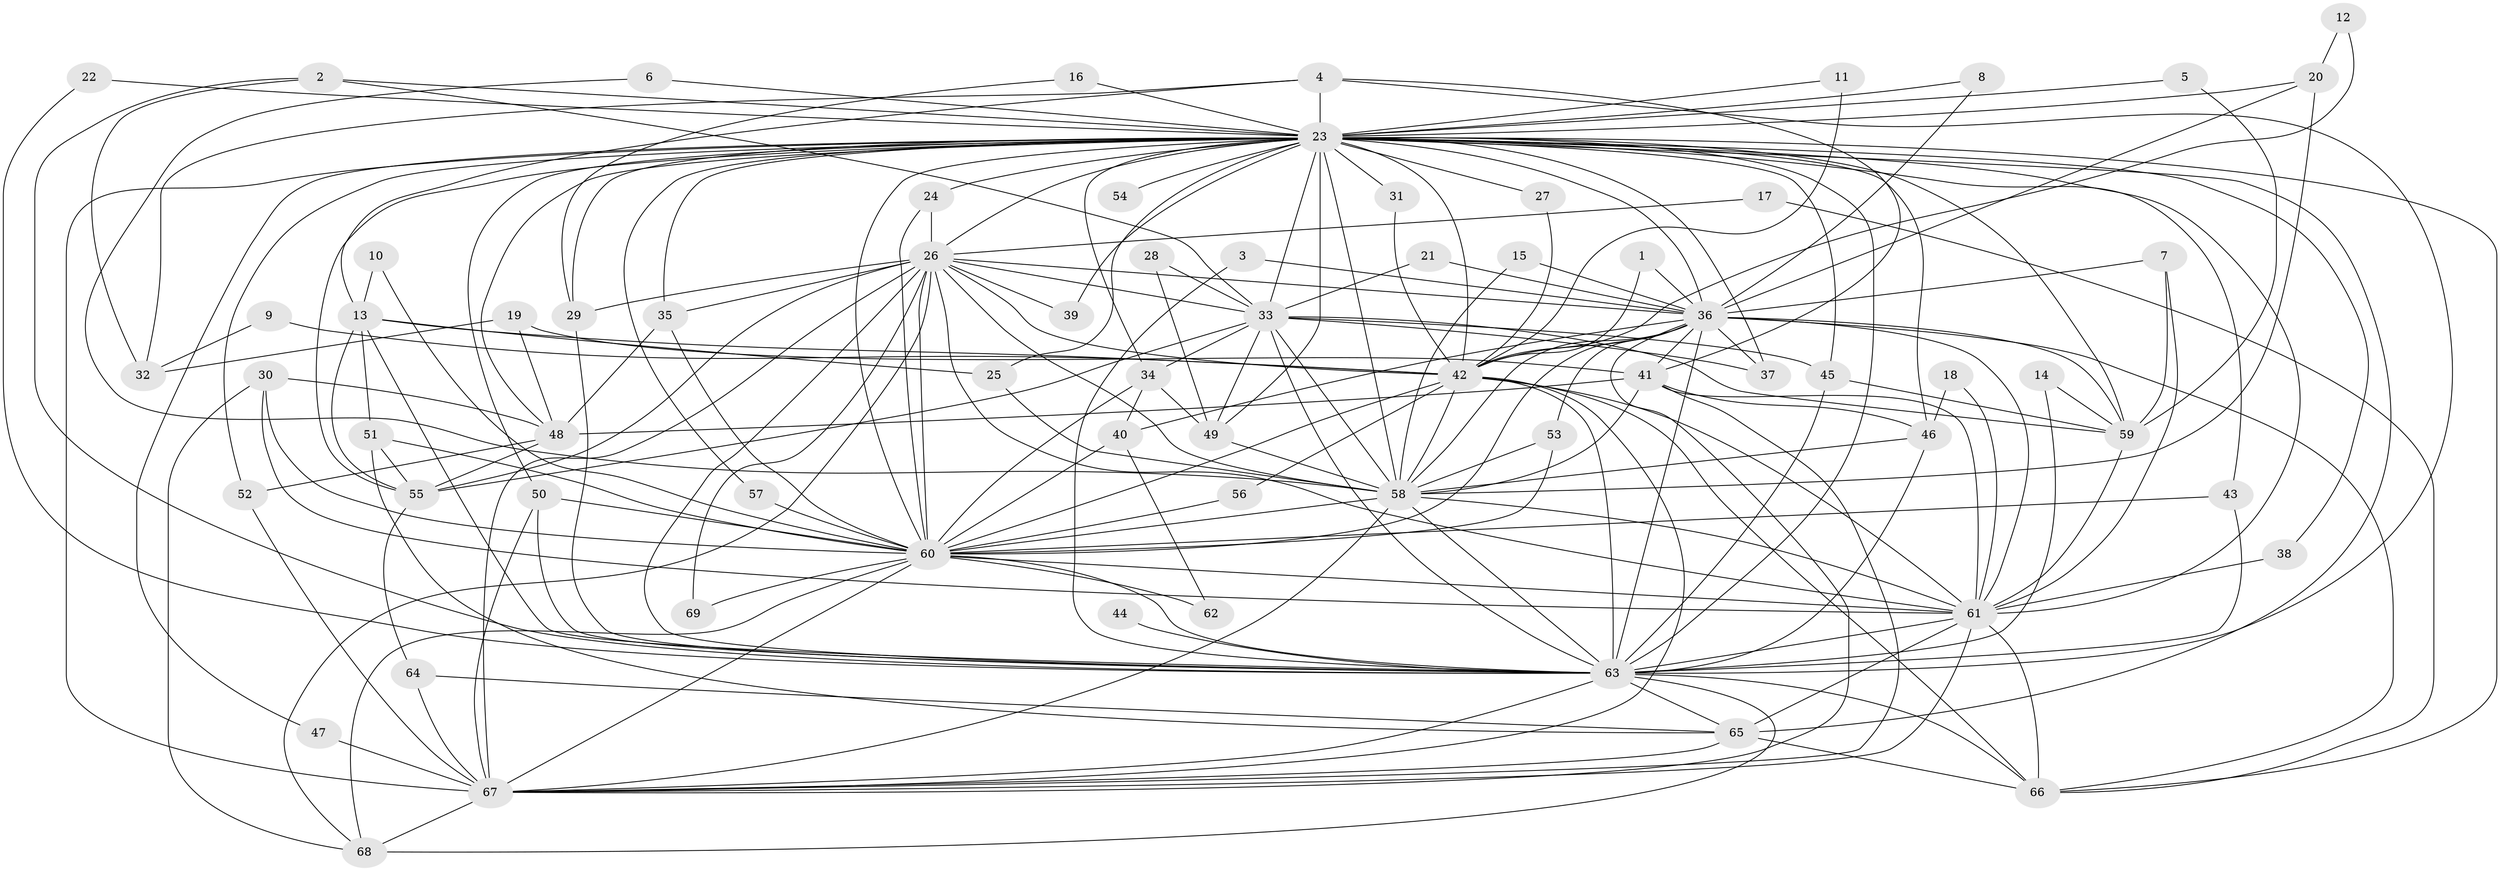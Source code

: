 // original degree distribution, {24: 0.0072992700729927005, 27: 0.0072992700729927005, 20: 0.014598540145985401, 21: 0.014598540145985401, 25: 0.0072992700729927005, 17: 0.0072992700729927005, 26: 0.0072992700729927005, 37: 0.0072992700729927005, 5: 0.0364963503649635, 4: 0.10218978102189781, 2: 0.5693430656934306, 6: 0.021897810218978103, 3: 0.1678832116788321, 8: 0.0072992700729927005, 14: 0.0072992700729927005, 7: 0.014598540145985401}
// Generated by graph-tools (version 1.1) at 2025/49/03/09/25 03:49:39]
// undirected, 69 vertices, 201 edges
graph export_dot {
graph [start="1"]
  node [color=gray90,style=filled];
  1;
  2;
  3;
  4;
  5;
  6;
  7;
  8;
  9;
  10;
  11;
  12;
  13;
  14;
  15;
  16;
  17;
  18;
  19;
  20;
  21;
  22;
  23;
  24;
  25;
  26;
  27;
  28;
  29;
  30;
  31;
  32;
  33;
  34;
  35;
  36;
  37;
  38;
  39;
  40;
  41;
  42;
  43;
  44;
  45;
  46;
  47;
  48;
  49;
  50;
  51;
  52;
  53;
  54;
  55;
  56;
  57;
  58;
  59;
  60;
  61;
  62;
  63;
  64;
  65;
  66;
  67;
  68;
  69;
  1 -- 36 [weight=1.0];
  1 -- 42 [weight=1.0];
  2 -- 23 [weight=1.0];
  2 -- 32 [weight=1.0];
  2 -- 33 [weight=1.0];
  2 -- 63 [weight=1.0];
  3 -- 36 [weight=1.0];
  3 -- 63 [weight=1.0];
  4 -- 13 [weight=1.0];
  4 -- 23 [weight=1.0];
  4 -- 32 [weight=1.0];
  4 -- 41 [weight=1.0];
  4 -- 63 [weight=1.0];
  5 -- 23 [weight=1.0];
  5 -- 59 [weight=1.0];
  6 -- 23 [weight=1.0];
  6 -- 58 [weight=1.0];
  7 -- 36 [weight=1.0];
  7 -- 59 [weight=1.0];
  7 -- 61 [weight=1.0];
  8 -- 23 [weight=1.0];
  8 -- 36 [weight=1.0];
  9 -- 32 [weight=1.0];
  9 -- 42 [weight=1.0];
  10 -- 13 [weight=1.0];
  10 -- 60 [weight=1.0];
  11 -- 23 [weight=1.0];
  11 -- 42 [weight=2.0];
  12 -- 20 [weight=1.0];
  12 -- 42 [weight=1.0];
  13 -- 25 [weight=1.0];
  13 -- 42 [weight=1.0];
  13 -- 51 [weight=1.0];
  13 -- 55 [weight=1.0];
  13 -- 63 [weight=1.0];
  14 -- 59 [weight=1.0];
  14 -- 63 [weight=1.0];
  15 -- 36 [weight=1.0];
  15 -- 58 [weight=1.0];
  16 -- 23 [weight=1.0];
  16 -- 29 [weight=1.0];
  17 -- 26 [weight=1.0];
  17 -- 66 [weight=1.0];
  18 -- 46 [weight=1.0];
  18 -- 61 [weight=1.0];
  19 -- 32 [weight=1.0];
  19 -- 41 [weight=1.0];
  19 -- 48 [weight=1.0];
  20 -- 23 [weight=1.0];
  20 -- 36 [weight=1.0];
  20 -- 58 [weight=1.0];
  21 -- 33 [weight=1.0];
  21 -- 36 [weight=1.0];
  22 -- 23 [weight=1.0];
  22 -- 63 [weight=1.0];
  23 -- 24 [weight=1.0];
  23 -- 25 [weight=1.0];
  23 -- 26 [weight=2.0];
  23 -- 27 [weight=1.0];
  23 -- 29 [weight=1.0];
  23 -- 31 [weight=1.0];
  23 -- 33 [weight=1.0];
  23 -- 34 [weight=1.0];
  23 -- 35 [weight=1.0];
  23 -- 36 [weight=2.0];
  23 -- 37 [weight=1.0];
  23 -- 38 [weight=1.0];
  23 -- 39 [weight=1.0];
  23 -- 42 [weight=2.0];
  23 -- 43 [weight=1.0];
  23 -- 45 [weight=1.0];
  23 -- 46 [weight=2.0];
  23 -- 47 [weight=1.0];
  23 -- 48 [weight=1.0];
  23 -- 49 [weight=3.0];
  23 -- 50 [weight=1.0];
  23 -- 52 [weight=2.0];
  23 -- 54 [weight=2.0];
  23 -- 55 [weight=1.0];
  23 -- 57 [weight=1.0];
  23 -- 58 [weight=2.0];
  23 -- 59 [weight=2.0];
  23 -- 60 [weight=3.0];
  23 -- 61 [weight=2.0];
  23 -- 63 [weight=2.0];
  23 -- 65 [weight=1.0];
  23 -- 66 [weight=1.0];
  23 -- 67 [weight=2.0];
  24 -- 26 [weight=1.0];
  24 -- 60 [weight=1.0];
  25 -- 58 [weight=1.0];
  26 -- 29 [weight=1.0];
  26 -- 33 [weight=1.0];
  26 -- 35 [weight=1.0];
  26 -- 36 [weight=1.0];
  26 -- 39 [weight=1.0];
  26 -- 42 [weight=1.0];
  26 -- 55 [weight=1.0];
  26 -- 58 [weight=1.0];
  26 -- 60 [weight=2.0];
  26 -- 61 [weight=1.0];
  26 -- 63 [weight=1.0];
  26 -- 67 [weight=2.0];
  26 -- 68 [weight=1.0];
  26 -- 69 [weight=1.0];
  27 -- 42 [weight=1.0];
  28 -- 33 [weight=1.0];
  28 -- 49 [weight=1.0];
  29 -- 63 [weight=1.0];
  30 -- 48 [weight=1.0];
  30 -- 60 [weight=1.0];
  30 -- 61 [weight=1.0];
  30 -- 68 [weight=1.0];
  31 -- 42 [weight=1.0];
  33 -- 34 [weight=1.0];
  33 -- 37 [weight=1.0];
  33 -- 45 [weight=1.0];
  33 -- 49 [weight=1.0];
  33 -- 55 [weight=1.0];
  33 -- 58 [weight=1.0];
  33 -- 59 [weight=2.0];
  33 -- 63 [weight=1.0];
  34 -- 40 [weight=1.0];
  34 -- 49 [weight=1.0];
  34 -- 60 [weight=1.0];
  35 -- 48 [weight=1.0];
  35 -- 60 [weight=1.0];
  36 -- 37 [weight=1.0];
  36 -- 40 [weight=1.0];
  36 -- 41 [weight=1.0];
  36 -- 42 [weight=2.0];
  36 -- 53 [weight=1.0];
  36 -- 58 [weight=1.0];
  36 -- 59 [weight=1.0];
  36 -- 60 [weight=2.0];
  36 -- 61 [weight=1.0];
  36 -- 63 [weight=2.0];
  36 -- 66 [weight=1.0];
  36 -- 67 [weight=1.0];
  38 -- 61 [weight=2.0];
  40 -- 60 [weight=1.0];
  40 -- 62 [weight=1.0];
  41 -- 46 [weight=1.0];
  41 -- 48 [weight=1.0];
  41 -- 58 [weight=1.0];
  41 -- 61 [weight=1.0];
  41 -- 67 [weight=1.0];
  42 -- 56 [weight=1.0];
  42 -- 58 [weight=1.0];
  42 -- 60 [weight=1.0];
  42 -- 61 [weight=1.0];
  42 -- 63 [weight=1.0];
  42 -- 66 [weight=1.0];
  42 -- 67 [weight=1.0];
  43 -- 60 [weight=1.0];
  43 -- 63 [weight=1.0];
  44 -- 63 [weight=1.0];
  45 -- 59 [weight=1.0];
  45 -- 63 [weight=1.0];
  46 -- 58 [weight=1.0];
  46 -- 63 [weight=1.0];
  47 -- 67 [weight=1.0];
  48 -- 52 [weight=1.0];
  48 -- 55 [weight=1.0];
  49 -- 58 [weight=1.0];
  50 -- 60 [weight=1.0];
  50 -- 63 [weight=1.0];
  50 -- 67 [weight=1.0];
  51 -- 55 [weight=1.0];
  51 -- 60 [weight=1.0];
  51 -- 65 [weight=1.0];
  52 -- 67 [weight=1.0];
  53 -- 58 [weight=1.0];
  53 -- 60 [weight=1.0];
  55 -- 64 [weight=1.0];
  56 -- 60 [weight=1.0];
  57 -- 60 [weight=1.0];
  58 -- 60 [weight=1.0];
  58 -- 61 [weight=1.0];
  58 -- 63 [weight=1.0];
  58 -- 67 [weight=1.0];
  59 -- 61 [weight=1.0];
  60 -- 61 [weight=2.0];
  60 -- 62 [weight=1.0];
  60 -- 63 [weight=1.0];
  60 -- 67 [weight=1.0];
  60 -- 68 [weight=1.0];
  60 -- 69 [weight=1.0];
  61 -- 63 [weight=1.0];
  61 -- 65 [weight=1.0];
  61 -- 66 [weight=1.0];
  61 -- 67 [weight=1.0];
  63 -- 65 [weight=1.0];
  63 -- 66 [weight=1.0];
  63 -- 67 [weight=1.0];
  63 -- 68 [weight=1.0];
  64 -- 65 [weight=1.0];
  64 -- 67 [weight=1.0];
  65 -- 66 [weight=1.0];
  65 -- 67 [weight=1.0];
  67 -- 68 [weight=1.0];
}
